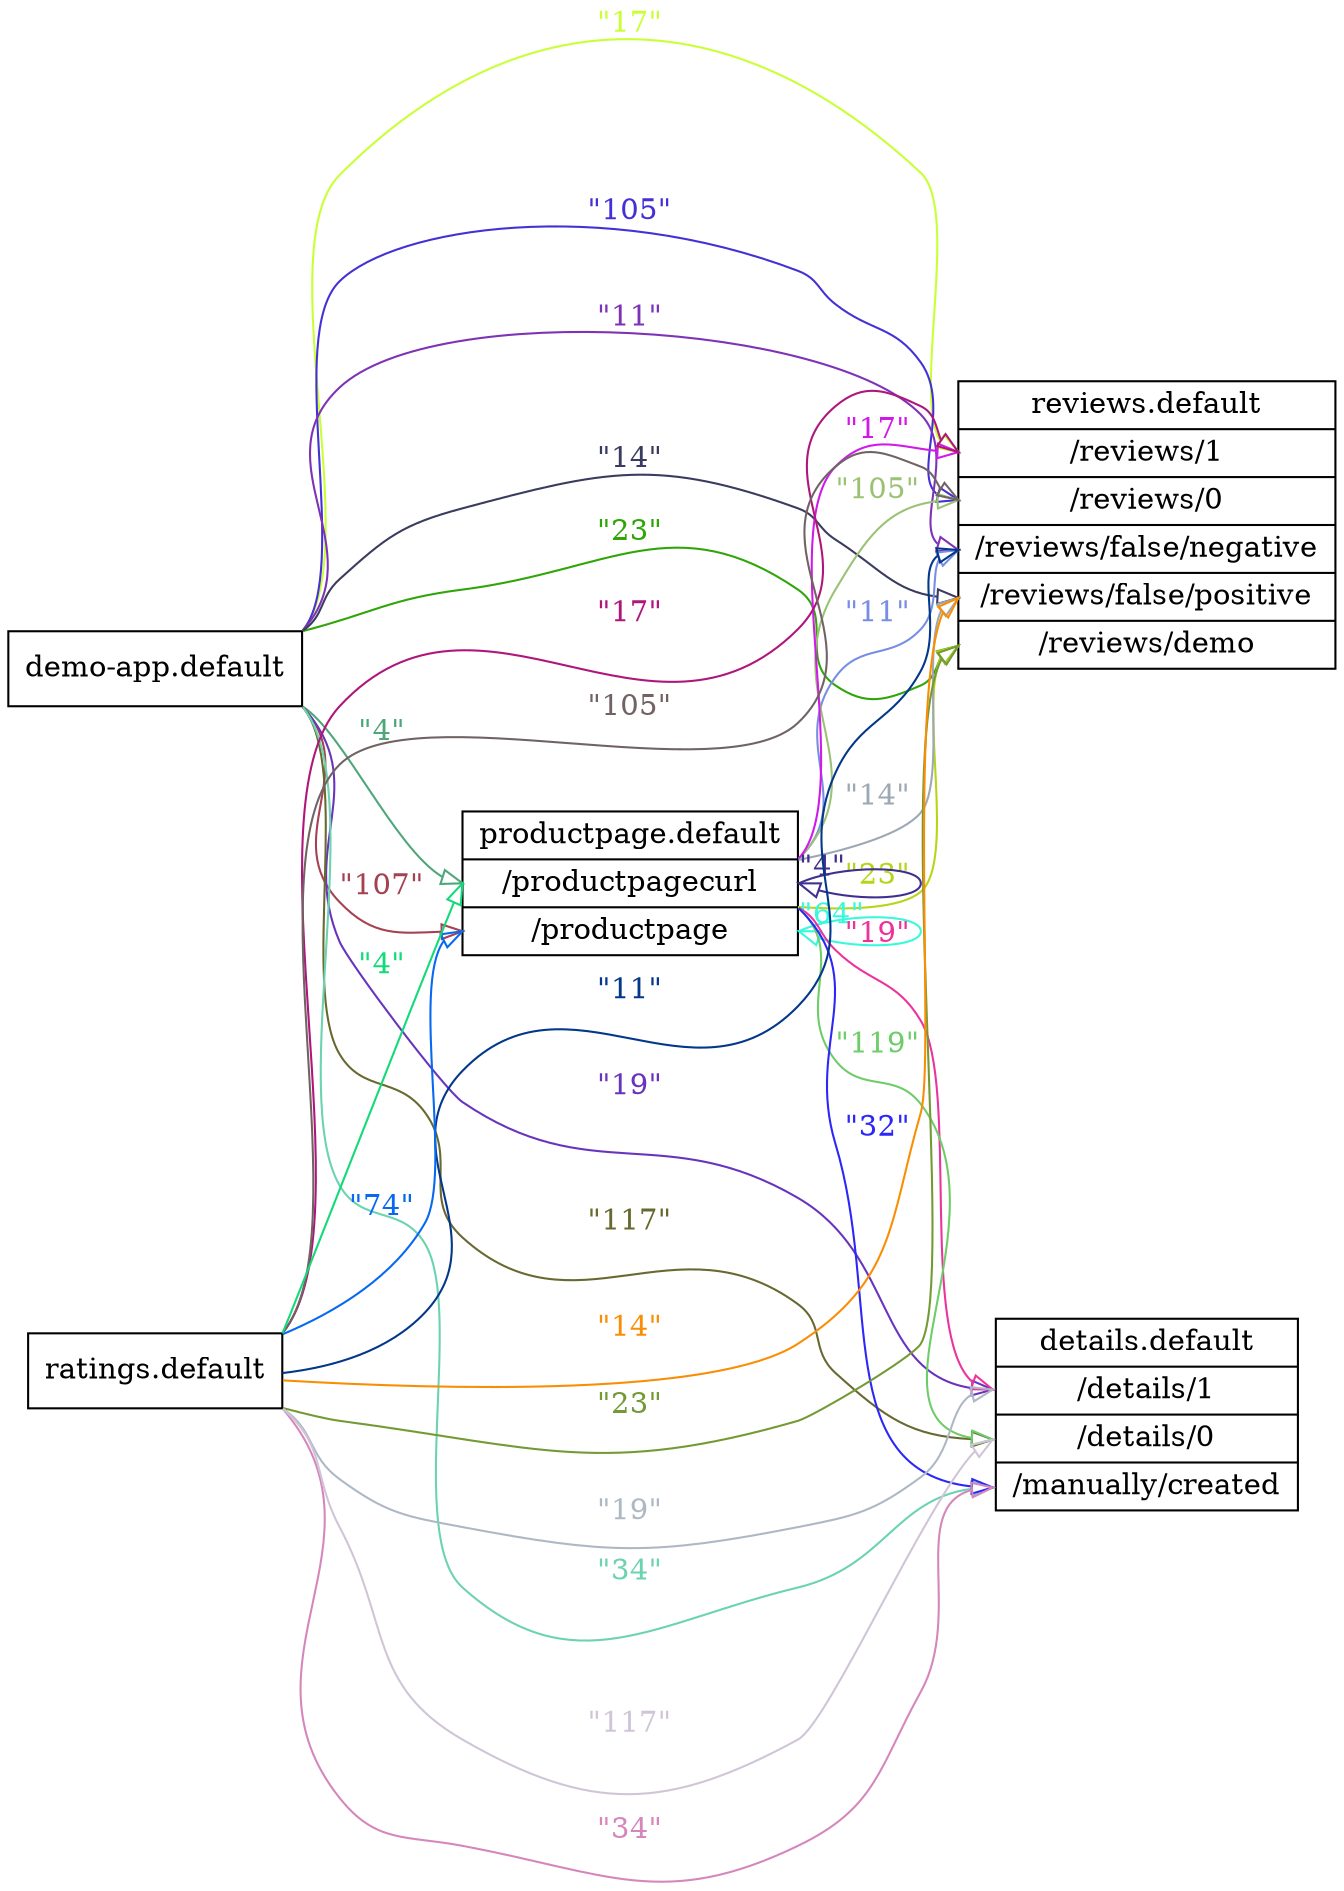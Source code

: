 digraph endpoints_istio {
rankdir = LR;
node [shape=record];
demo_app_default:_reviews_1:e  -> reviews_default:_reviews_1 [label = <<font color="#c9ff37">"17"</font>> arrowhead="empty" color="#c9ff37" ];

demo_app_default[
shape="record"
label="<demo_app_default> demo-app.default"
]
productpage_default:_details_1:e  -> details_default:_details_1 [label = <<font color="#ec339d">"19"</font>> arrowhead="empty" color="#ec339d" ];

productpage_default[
shape="record"
label="<productpage_default> productpage.default"
]
productpage_default:_details_0:e  -> details_default:_details_0 [label = <<font color="#6ecd69">"119"</font>> arrowhead="empty" color="#6ecd69" ];
ratings_default:_reviews_demo:e  -> reviews_default:_reviews_demo [label = <<font color="#749a35">"23"</font>> arrowhead="empty" color="#749a35" ];

ratings_default[
shape="record"
label="<ratings_default> ratings.default"
]
demo_app_default:_reviews_0:e  -> reviews_default:_reviews_0 [label = <<font color="#4431d5">"105"</font>> arrowhead="empty" color="#4431d5" ];
ratings_default:_manually_created:e  -> details_default:_manually_created [label = <<font color="#d587bc">"34"</font>> arrowhead="empty" color="#d587bc" ];
demo_app_default:_reviews_false_negative:e  -> reviews_default:_reviews_false_negative [label = <<font color="#7e32b6">"11"</font>> arrowhead="empty" color="#7e32b6" ];
productpage_default:_manually_created:e  -> details_default:_manually_created [label = <<font color="#2c26f7">"32"</font>> arrowhead="empty" color="#2c26f7" ];
ratings_default:_details_1:e  -> details_default:_details_1 [label = <<font color="#aeb8c5">"19"</font>> arrowhead="empty" color="#aeb8c5" ];
productpage_default:_reviews_demo:e  -> reviews_default:_reviews_demo [label = <<font color="#b7d518">"23"</font>> arrowhead="empty" color="#b7d518" ];
ratings_default:_details_0:e  -> details_default:_details_0 [label = <<font color="#cfc5d7">"117"</font>> arrowhead="empty" color="#cfc5d7" ];
productpage_default:_reviews_false_negative:e  -> reviews_default:_reviews_false_negative [label = <<font color="#788ee3">"11"</font>> arrowhead="empty" color="#788ee3" ];
productpage_default:_reviews_0:e  -> reviews_default:_reviews_0 [label = <<font color="#9bc274">"105"</font>> arrowhead="empty" color="#9bc274" ];
demo_app_default:_details_1:e  -> details_default:_details_1 [label = <<font color="#6834bd">"19"</font>> arrowhead="empty" color="#6834bd" ];
productpage_default:_reviews_1:e  -> reviews_default:_reviews_1 [label = <<font color="#d11aea">"17"</font>> arrowhead="empty" color="#d11aea" ];
demo_app_default:_details_0:e  -> details_default:_details_0 [label = <<font color="#686930">"117"</font>> arrowhead="empty" color="#686930" ];
ratings_default:_reviews_1:e  -> reviews_default:_reviews_1 [label = <<font color="#ae167c">"17"</font>> arrowhead="empty" color="#ae167c" ];
demo_app_default:_reviews_demo:e  -> reviews_default:_reviews_demo [label = <<font color="#2fa508">"23"</font>> arrowhead="empty" color="#2fa508" ];
demo_app_default:_manually_created:e  -> details_default:_manually_created [label = <<font color="#6bd3af">"34"</font>> arrowhead="empty" color="#6bd3af" ];
ratings_default:_reviews_0:e  -> reviews_default:_reviews_0 [label = <<font color="#716364">"105"</font>> arrowhead="empty" color="#716364" ];
ratings_default:_reviews_false_negative:e  -> reviews_default:_reviews_false_negative [label = <<font color="#02378a">"11"</font>> arrowhead="empty" color="#02378a" ];
ratings_default:_productpage:e  -> productpage_default:_productpage [label = <<font color="#0669f0">"74"</font>> arrowhead="empty" color="#0669f0" ];
demo_app_default:_productpagecurl:e  -> productpage_default:_productpagecurl [label = <<font color="#4ea67a">"4"</font>> arrowhead="empty" color="#4ea67a" ];
demo_app_default:_reviews_false_positive:e  -> reviews_default:_reviews_false_positive [label = <<font color="#393c5e">"14"</font>> arrowhead="empty" color="#393c5e" ];
productpage_default:_productpage:e  -> productpage_default:_productpage:e [taillabel = <<font color="#38f8de">"64"</font>> arrowhead="empty" color="#38f8de" ];
productpage_default:_reviews_false_positive:e  -> reviews_default:_reviews_false_positive [label = <<font color="#9da8b5">"14"</font>> arrowhead="empty" color="#9da8b5" ];
productpage_default:_productpagecurl:e  -> productpage_default:_productpagecurl:e [taillabel = <<font color="#412f8f">"4"</font>> arrowhead="empty" color="#412f8f" ];
demo_app_default:_productpage:e  -> productpage_default:_productpage [label = <<font color="#a54150">"107"</font>> arrowhead="empty" color="#a54150" ];
ratings_default:_productpagecurl:e  -> productpage_default:_productpagecurl [label = <<font color="#12da78">"4"</font>> arrowhead="empty" color="#12da78" ];
ratings_default:_reviews_false_positive:e  -> reviews_default:_reviews_false_positive [label = <<font color="#f98e04">"14"</font>> arrowhead="empty" color="#f98e04" ];

details_default[
shape="record"
label="<details_default> details.default|<_details_1> /details/1|<_details_0> /details/0|<_manually_created> /manually/created"
]

reviews_default[
shape="record"
label="<reviews_default> reviews.default|<_reviews_1> /reviews/1|<_reviews_0> /reviews/0|<_reviews_false_negative> /reviews/false/negative|<_reviews_false_positive> /reviews/false/positive|<_reviews_demo> /reviews/demo"
]

productpage_default[
shape="record"
label="<productpage_default> productpage.default|<_productpagecurl> /productpagecurl|<_productpage> /productpage"
]
}
digraph endpoints_istio {
rankdir = LR;
node [shape=record];
demo_app_default:_reviews_1:e  -> reviews_default:_reviews_1 [label = <<font color="#c9ff37">"17"</font>> arrowhead="empty" color="#c9ff37" ];

demo_app_default[
shape="record"
label="<demo_app_default> demo-app.default"
]
productpage_default:_details_1:e  -> details_default:_details_1 [label = <<font color="#ec339d">"19"</font>> arrowhead="empty" color="#ec339d" ];

productpage_default[
shape="record"
label="<productpage_default> productpage.default"
]
productpage_default:_details_0:e  -> details_default:_details_0 [label = <<font color="#6ecd69">"119"</font>> arrowhead="empty" color="#6ecd69" ];
ratings_default:_reviews_demo:e  -> reviews_default:_reviews_demo [label = <<font color="#749a35">"23"</font>> arrowhead="empty" color="#749a35" ];

ratings_default[
shape="record"
label="<ratings_default> ratings.default"
]
demo_app_default:_reviews_0:e  -> reviews_default:_reviews_0 [label = <<font color="#4431d5">"105"</font>> arrowhead="empty" color="#4431d5" ];
ratings_default:_manually_created:e  -> details_default:_manually_created [label = <<font color="#d587bc">"34"</font>> arrowhead="empty" color="#d587bc" ];
demo_app_default:_reviews_false_negative:e  -> reviews_default:_reviews_false_negative [label = <<font color="#7e32b6">"11"</font>> arrowhead="empty" color="#7e32b6" ];
productpage_default:_manually_created:e  -> details_default:_manually_created [label = <<font color="#2c26f7">"32"</font>> arrowhead="empty" color="#2c26f7" ];
ratings_default:_details_1:e  -> details_default:_details_1 [label = <<font color="#aeb8c5">"19"</font>> arrowhead="empty" color="#aeb8c5" ];
productpage_default:_reviews_demo:e  -> reviews_default:_reviews_demo [label = <<font color="#b7d518">"23"</font>> arrowhead="empty" color="#b7d518" ];
ratings_default:_details_0:e  -> details_default:_details_0 [label = <<font color="#cfc5d7">"117"</font>> arrowhead="empty" color="#cfc5d7" ];
productpage_default:_reviews_false_negative:e  -> reviews_default:_reviews_false_negative [label = <<font color="#788ee3">"11"</font>> arrowhead="empty" color="#788ee3" ];
productpage_default:_reviews_0:e  -> reviews_default:_reviews_0 [label = <<font color="#9bc274">"105"</font>> arrowhead="empty" color="#9bc274" ];
demo_app_default:_details_1:e  -> details_default:_details_1 [label = <<font color="#6834bd">"19"</font>> arrowhead="empty" color="#6834bd" ];
productpage_default:_reviews_1:e  -> reviews_default:_reviews_1 [label = <<font color="#d11aea">"17"</font>> arrowhead="empty" color="#d11aea" ];
demo_app_default:_details_0:e  -> details_default:_details_0 [label = <<font color="#686930">"117"</font>> arrowhead="empty" color="#686930" ];
ratings_default:_reviews_1:e  -> reviews_default:_reviews_1 [label = <<font color="#ae167c">"17"</font>> arrowhead="empty" color="#ae167c" ];
demo_app_default:_reviews_demo:e  -> reviews_default:_reviews_demo [label = <<font color="#2fa508">"23"</font>> arrowhead="empty" color="#2fa508" ];
demo_app_default:_manually_created:e  -> details_default:_manually_created [label = <<font color="#6bd3af">"34"</font>> arrowhead="empty" color="#6bd3af" ];
ratings_default:_reviews_0:e  -> reviews_default:_reviews_0 [label = <<font color="#716364">"105"</font>> arrowhead="empty" color="#716364" ];
ratings_default:_reviews_false_negative:e  -> reviews_default:_reviews_false_negative [label = <<font color="#02378a">"11"</font>> arrowhead="empty" color="#02378a" ];
ratings_default:_productpage:e  -> productpage_default:_productpage [label = <<font color="#0669f0">"74"</font>> arrowhead="empty" color="#0669f0" ];
demo_app_default:_productpagecurl:e  -> productpage_default:_productpagecurl [label = <<font color="#4ea67a">"4"</font>> arrowhead="empty" color="#4ea67a" ];
demo_app_default:_reviews_false_positive:e  -> reviews_default:_reviews_false_positive [label = <<font color="#393c5e">"14"</font>> arrowhead="empty" color="#393c5e" ];
productpage_default:_productpage:e  -> productpage_default:_productpage:e [taillabel = <<font color="#38f8de">"64"</font>> arrowhead="empty" color="#38f8de" ];
productpage_default:_reviews_false_positive:e  -> reviews_default:_reviews_false_positive [label = <<font color="#9da8b5">"14"</font>> arrowhead="empty" color="#9da8b5" ];
productpage_default:_productpagecurl:e  -> productpage_default:_productpagecurl:e [taillabel = <<font color="#412f8f">"4"</font>> arrowhead="empty" color="#412f8f" ];
demo_app_default:_productpage:e  -> productpage_default:_productpage [label = <<font color="#a54150">"107"</font>> arrowhead="empty" color="#a54150" ];
ratings_default:_productpagecurl:e  -> productpage_default:_productpagecurl [label = <<font color="#12da78">"4"</font>> arrowhead="empty" color="#12da78" ];
ratings_default:_reviews_false_positive:e  -> reviews_default:_reviews_false_positive [label = <<font color="#f98e04">"14"</font>> arrowhead="empty" color="#f98e04" ];

details_default[
shape="record"
label="<details_default> details.default|<_details_1> /details/1|<_details_0> /details/0|<_manually_created> /manually/created"
]

reviews_default[
shape="record"
label="<reviews_default> reviews.default|<_reviews_1> /reviews/1|<_reviews_0> /reviews/0|<_reviews_false_negative> /reviews/false/negative|<_reviews_false_positive> /reviews/false/positive|<_reviews_demo> /reviews/demo"
]

productpage_default[
shape="record"
label="<productpage_default> productpage.default|<_productpagecurl> /productpagecurl|<_productpage> /productpage"
]
}
